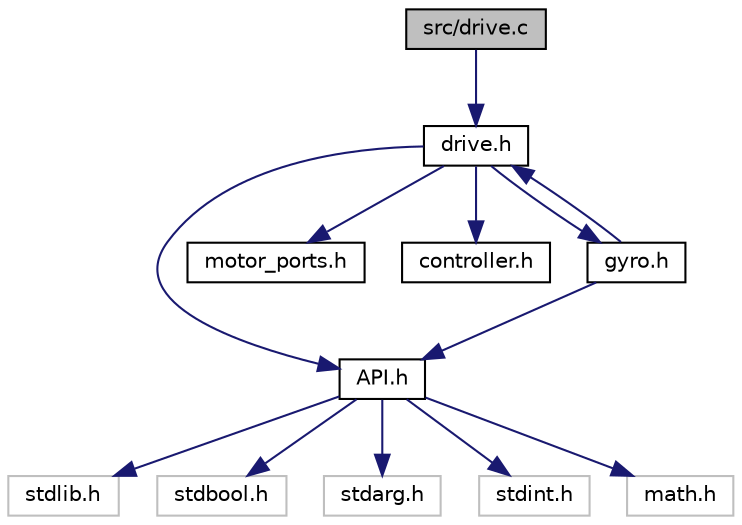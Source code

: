 digraph "src/drive.c"
{
  edge [fontname="Helvetica",fontsize="10",labelfontname="Helvetica",labelfontsize="10"];
  node [fontname="Helvetica",fontsize="10",shape=record];
  Node0 [label="src/drive.c",height=0.2,width=0.4,color="black", fillcolor="grey75", style="filled", fontcolor="black"];
  Node0 -> Node1 [color="midnightblue",fontsize="10",style="solid",fontname="Helvetica"];
  Node1 [label="drive.h",height=0.2,width=0.4,color="black", fillcolor="white", style="filled",URL="$drive_8h.html",tooltip="Basic drive definitions and functions. "];
  Node1 -> Node2 [color="midnightblue",fontsize="10",style="solid",fontname="Helvetica"];
  Node2 [label="API.h",height=0.2,width=0.4,color="black", fillcolor="white", style="filled",URL="$_a_p_i_8h.html",tooltip="Provides the high-level user functionality intended for use by typical VEX Cortex programmers..."];
  Node2 -> Node3 [color="midnightblue",fontsize="10",style="solid",fontname="Helvetica"];
  Node3 [label="stdlib.h",height=0.2,width=0.4,color="grey75", fillcolor="white", style="filled"];
  Node2 -> Node4 [color="midnightblue",fontsize="10",style="solid",fontname="Helvetica"];
  Node4 [label="stdbool.h",height=0.2,width=0.4,color="grey75", fillcolor="white", style="filled"];
  Node2 -> Node5 [color="midnightblue",fontsize="10",style="solid",fontname="Helvetica"];
  Node5 [label="stdarg.h",height=0.2,width=0.4,color="grey75", fillcolor="white", style="filled"];
  Node2 -> Node6 [color="midnightblue",fontsize="10",style="solid",fontname="Helvetica"];
  Node6 [label="stdint.h",height=0.2,width=0.4,color="grey75", fillcolor="white", style="filled"];
  Node2 -> Node7 [color="midnightblue",fontsize="10",style="solid",fontname="Helvetica"];
  Node7 [label="math.h",height=0.2,width=0.4,color="grey75", fillcolor="white", style="filled"];
  Node1 -> Node8 [color="midnightblue",fontsize="10",style="solid",fontname="Helvetica"];
  Node8 [label="motor_ports.h",height=0.2,width=0.4,color="black", fillcolor="white", style="filled",URL="$motor__ports_8h.html",tooltip="The motor port definitionsMacros for the different motors ports. "];
  Node1 -> Node9 [color="midnightblue",fontsize="10",style="solid",fontname="Helvetica"];
  Node9 [label="controller.h",height=0.2,width=0.4,color="black", fillcolor="white", style="filled",URL="$controller_8h.html",tooltip="Controller macro declarations. "];
  Node1 -> Node10 [color="midnightblue",fontsize="10",style="solid",fontname="Helvetica"];
  Node10 [label="gyro.h",height=0.2,width=0.4,color="black", fillcolor="white", style="filled",URL="$gyro_8h.html",tooltip="Declarations and macros for the VEX gyroscope. "];
  Node10 -> Node2 [color="midnightblue",fontsize="10",style="solid",fontname="Helvetica"];
  Node10 -> Node1 [color="midnightblue",fontsize="10",style="solid",fontname="Helvetica"];
}
